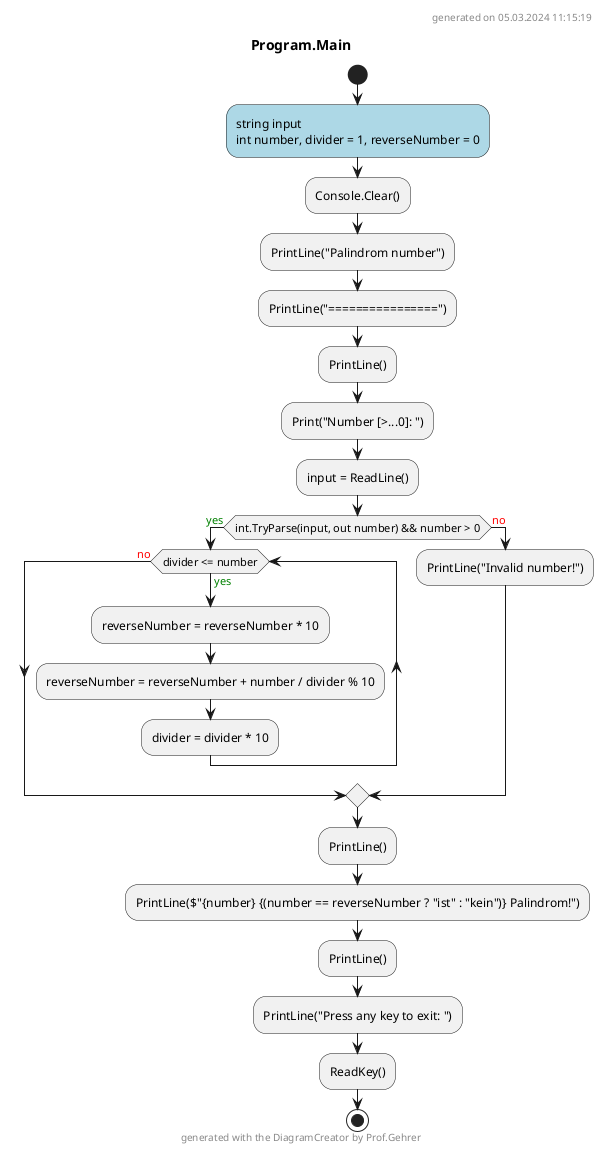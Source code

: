@startuml Program.Main
header
generated on 05.03.2024 11:15:19
end header
title Program.Main
start
#LightBlue:string input
int number, divider = 1, reverseNumber = 0;
:Console.Clear();
:PrintLine("Palindrom number");
:PrintLine("================");
:PrintLine();
:Print("Number [>...0]: ");
:input = ReadLine();
if (int.TryParse(input, out number) && number > 0) then (<color:green>yes)
    while (divider <= number) is (<color:green>yes)
        :reverseNumber = reverseNumber * 10;
        :reverseNumber = reverseNumber + number / divider % 10;
        :divider = divider * 10;
    endwhile (<color:red>no)
  else (<color:red>no)
      :PrintLine("Invalid number!");
endif
:PrintLine();
:PrintLine($"{number} {(number == reverseNumber ? "ist" : "kein")} Palindrom!");
:PrintLine();
:PrintLine("Press any key to exit: ");
:ReadKey();
footer
generated with the DiagramCreator by Prof.Gehrer
end footer
stop
@enduml
